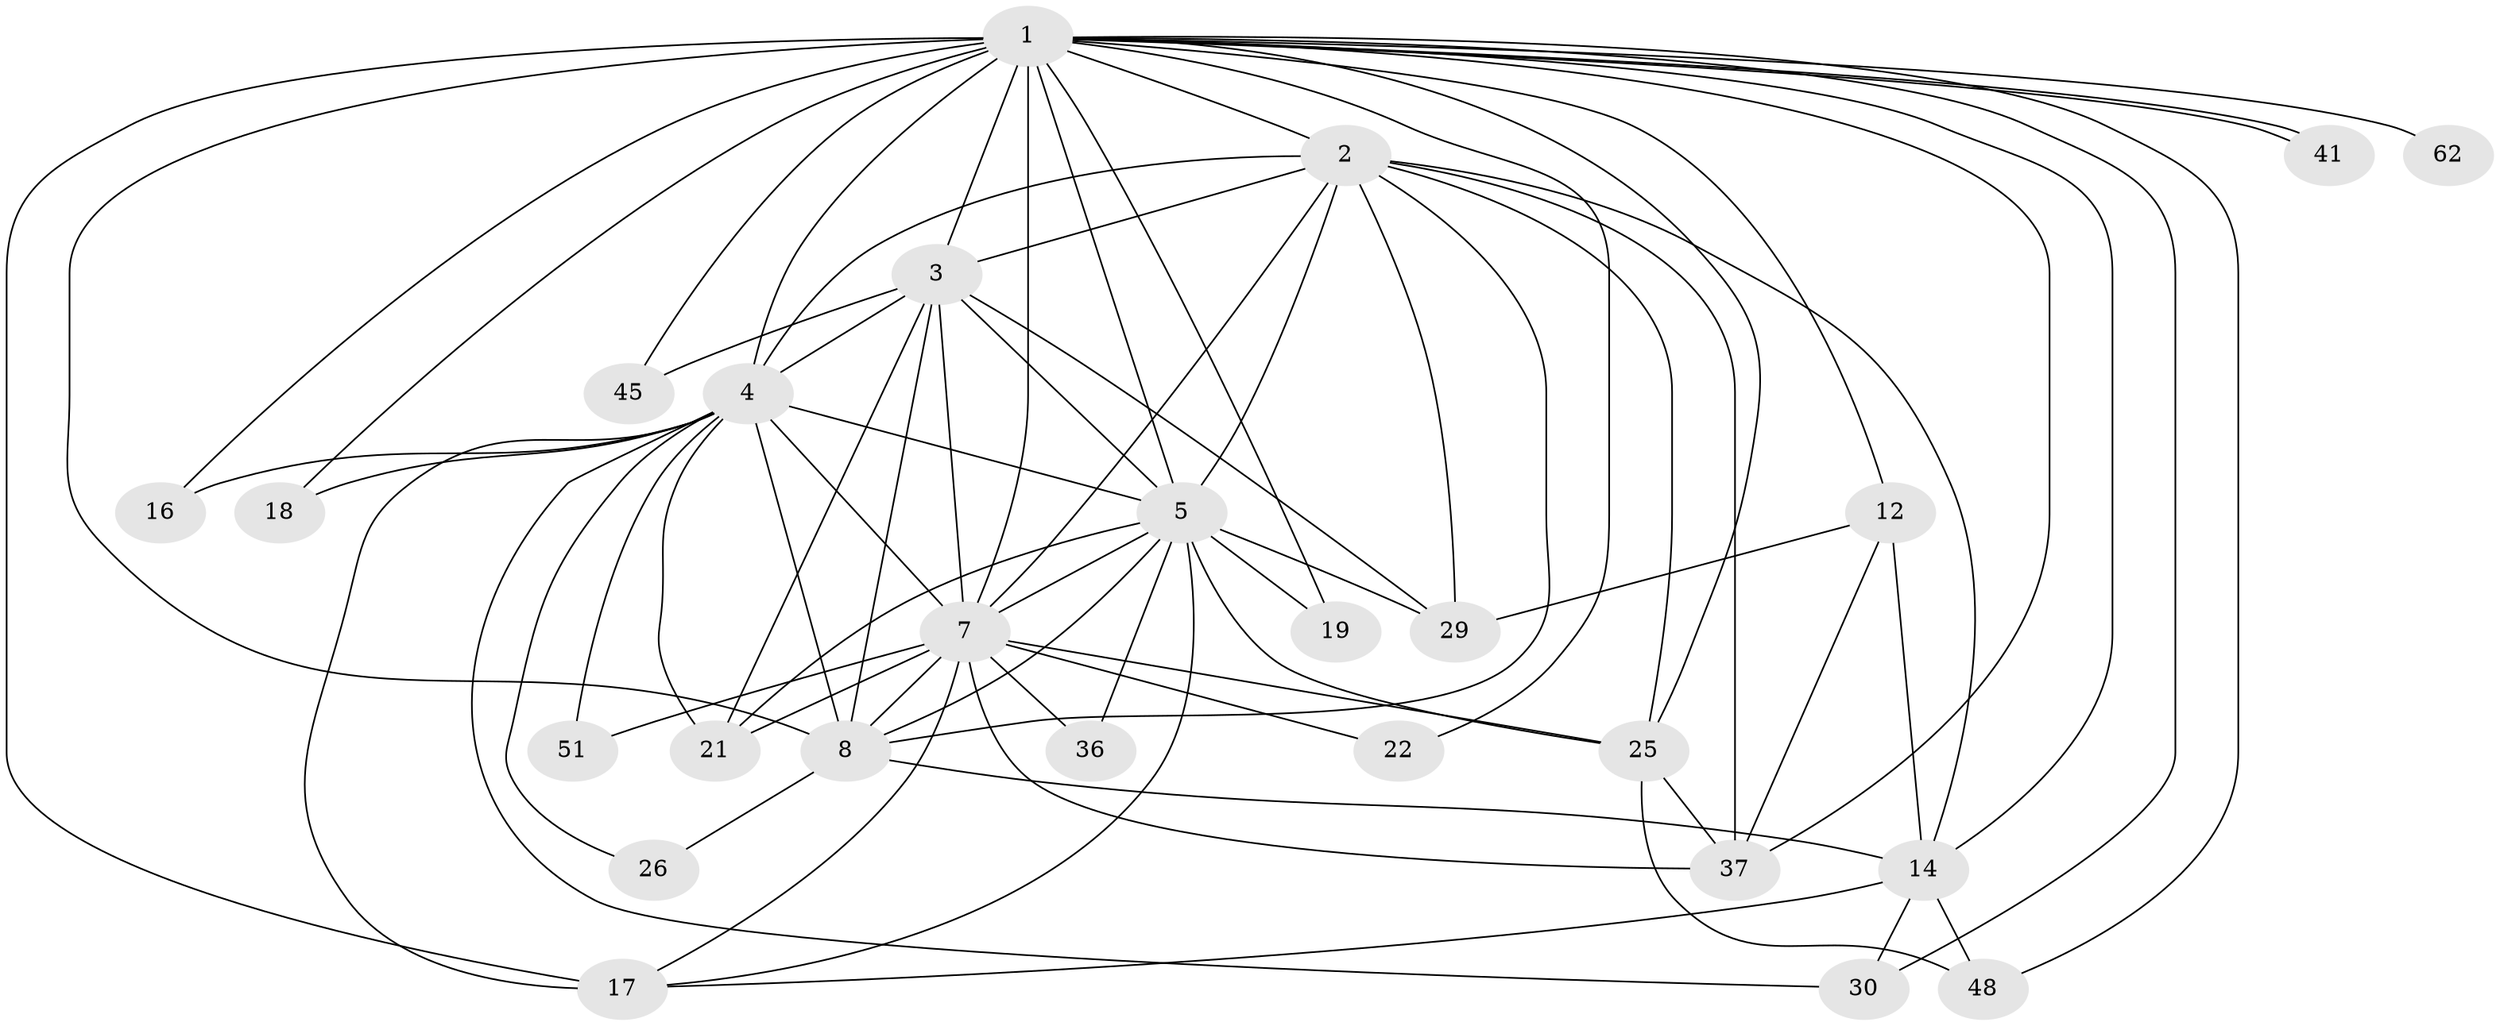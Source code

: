 // original degree distribution, {17: 0.046153846153846156, 13: 0.03076923076923077, 16: 0.015384615384615385, 25: 0.015384615384615385, 11: 0.015384615384615385, 15: 0.015384615384615385, 19: 0.015384615384615385, 5: 0.046153846153846156, 2: 0.5076923076923077, 4: 0.13846153846153847, 3: 0.15384615384615385}
// Generated by graph-tools (version 1.1) at 2025/17/03/04/25 18:17:31]
// undirected, 26 vertices, 73 edges
graph export_dot {
graph [start="1"]
  node [color=gray90,style=filled];
  1 [super="+34+6"];
  2 [super="+11+65+27+50"];
  3 [super="+39+35+38+23+15"];
  4 [super="+10+33+13+46+53"];
  5;
  7 [super="+44+9"];
  8;
  12;
  14 [super="+31+20"];
  16;
  17 [super="+42+32"];
  18;
  19;
  21;
  22;
  25 [super="+28+43"];
  26;
  29 [super="+55+57"];
  30 [super="+47"];
  36;
  37 [super="+40"];
  41 [super="+64"];
  45;
  48;
  51;
  62;
  1 -- 2 [weight=3];
  1 -- 3 [weight=4];
  1 -- 4 [weight=6];
  1 -- 5 [weight=2];
  1 -- 7 [weight=4];
  1 -- 8 [weight=2];
  1 -- 25;
  1 -- 37;
  1 -- 41 [weight=2];
  1 -- 41;
  1 -- 62 [weight=2];
  1 -- 12;
  1 -- 14;
  1 -- 16;
  1 -- 17;
  1 -- 18;
  1 -- 19;
  1 -- 22;
  1 -- 30;
  1 -- 45;
  1 -- 48;
  2 -- 3;
  2 -- 4 [weight=3];
  2 -- 5 [weight=2];
  2 -- 7 [weight=5];
  2 -- 8;
  2 -- 29;
  2 -- 25;
  2 -- 37;
  2 -- 14;
  3 -- 4 [weight=5];
  3 -- 5;
  3 -- 7 [weight=3];
  3 -- 8;
  3 -- 45;
  3 -- 21;
  3 -- 29;
  4 -- 5 [weight=2];
  4 -- 7 [weight=4];
  4 -- 8 [weight=2];
  4 -- 16;
  4 -- 18;
  4 -- 51;
  4 -- 26;
  4 -- 30;
  4 -- 21;
  4 -- 17 [weight=2];
  5 -- 7 [weight=2];
  5 -- 8;
  5 -- 17;
  5 -- 19;
  5 -- 21;
  5 -- 25;
  5 -- 29;
  5 -- 36;
  7 -- 8 [weight=2];
  7 -- 21;
  7 -- 51;
  7 -- 37;
  7 -- 25;
  7 -- 36;
  7 -- 17;
  7 -- 22;
  8 -- 26;
  8 -- 14;
  12 -- 37;
  12 -- 29;
  12 -- 14;
  14 -- 17;
  14 -- 48;
  14 -- 30;
  25 -- 37;
  25 -- 48;
}
